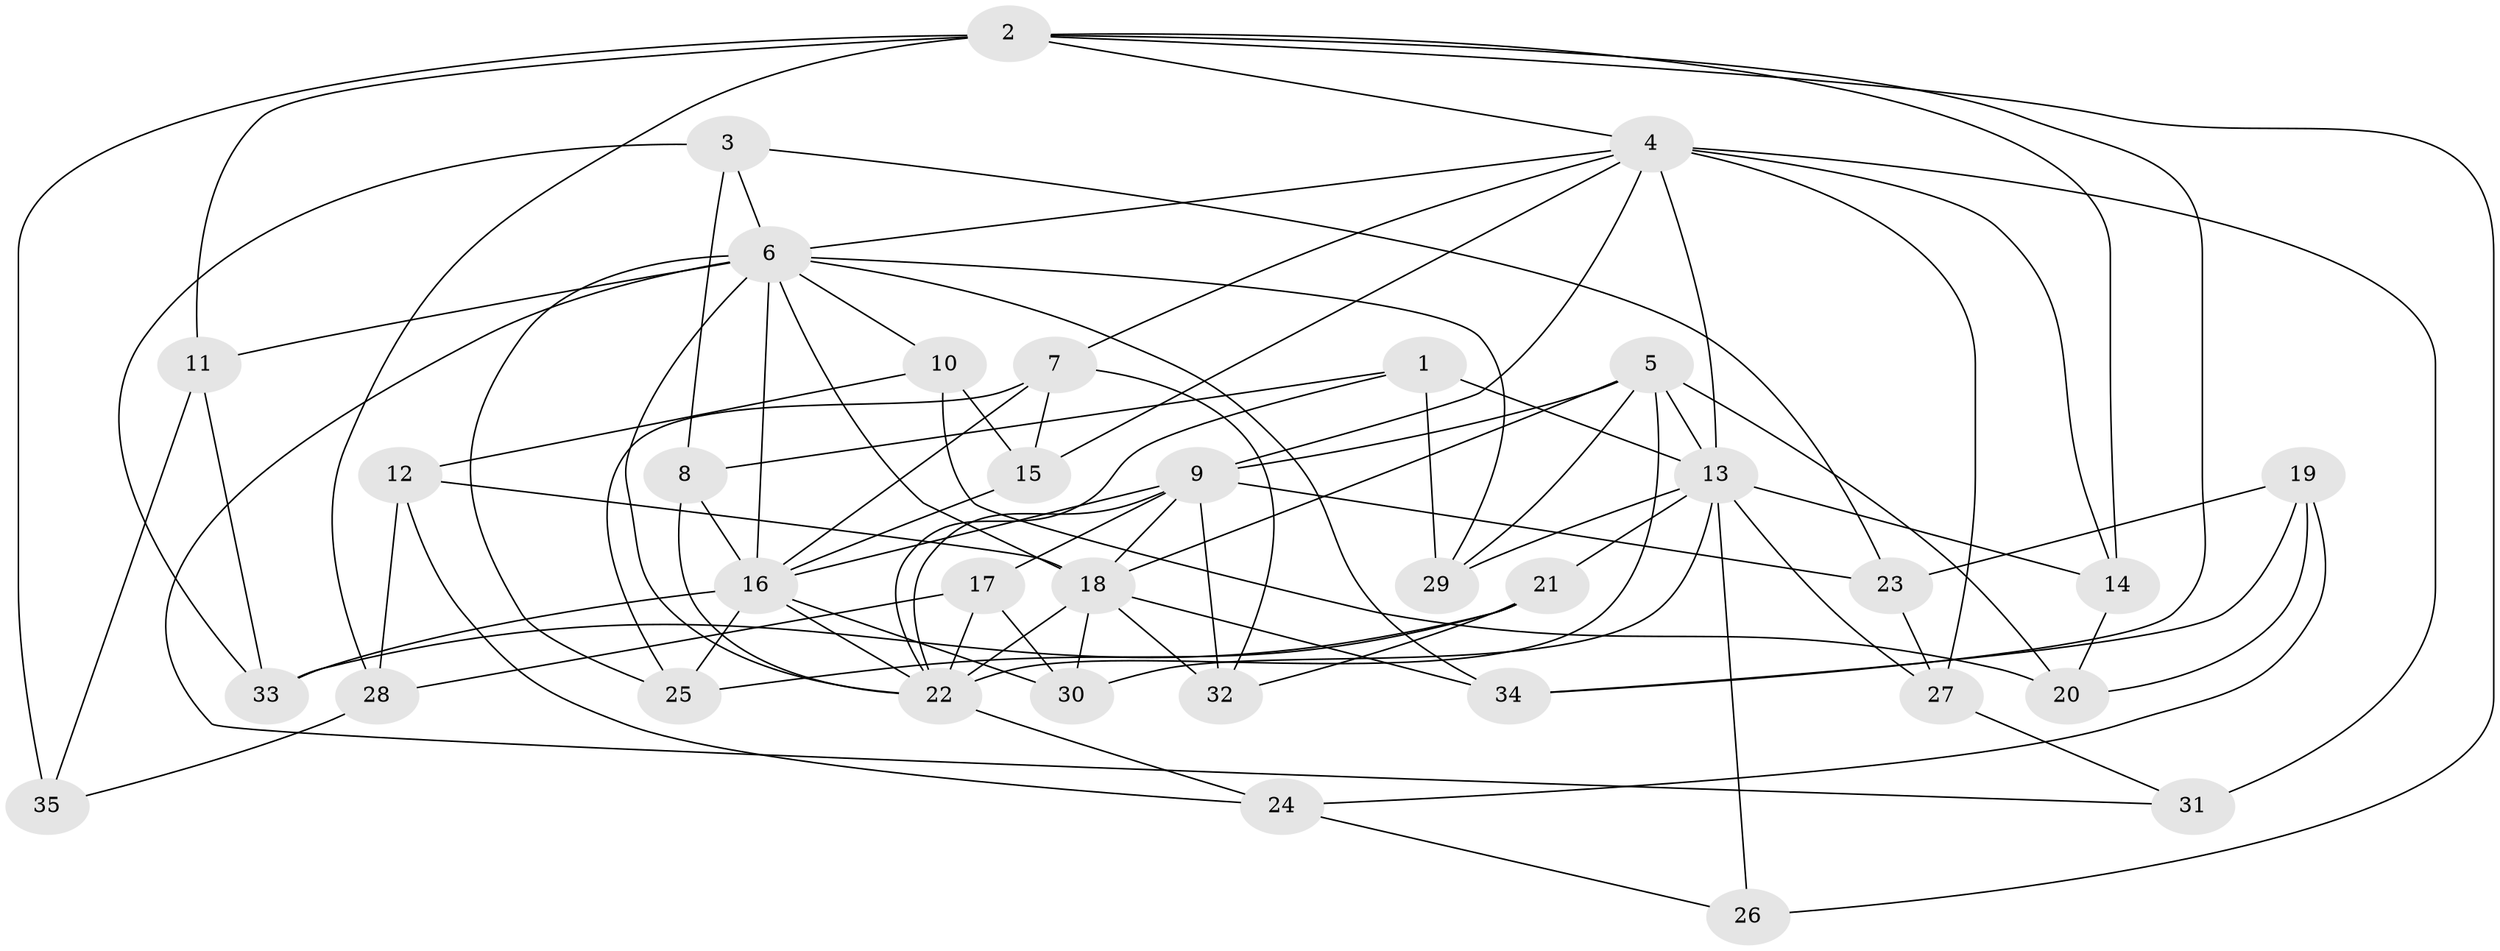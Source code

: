 // original degree distribution, {4: 1.0}
// Generated by graph-tools (version 1.1) at 2025/38/03/09/25 02:38:05]
// undirected, 35 vertices, 89 edges
graph export_dot {
graph [start="1"]
  node [color=gray90,style=filled];
  1;
  2;
  3;
  4;
  5;
  6;
  7;
  8;
  9;
  10;
  11;
  12;
  13;
  14;
  15;
  16;
  17;
  18;
  19;
  20;
  21;
  22;
  23;
  24;
  25;
  26;
  27;
  28;
  29;
  30;
  31;
  32;
  33;
  34;
  35;
  1 -- 8 [weight=1.0];
  1 -- 13 [weight=1.0];
  1 -- 22 [weight=1.0];
  1 -- 29 [weight=1.0];
  2 -- 4 [weight=1.0];
  2 -- 11 [weight=1.0];
  2 -- 14 [weight=1.0];
  2 -- 26 [weight=1.0];
  2 -- 28 [weight=1.0];
  2 -- 34 [weight=1.0];
  2 -- 35 [weight=2.0];
  3 -- 6 [weight=1.0];
  3 -- 8 [weight=1.0];
  3 -- 23 [weight=1.0];
  3 -- 33 [weight=1.0];
  4 -- 6 [weight=1.0];
  4 -- 7 [weight=1.0];
  4 -- 9 [weight=1.0];
  4 -- 13 [weight=1.0];
  4 -- 14 [weight=1.0];
  4 -- 15 [weight=1.0];
  4 -- 27 [weight=1.0];
  4 -- 31 [weight=2.0];
  5 -- 9 [weight=1.0];
  5 -- 13 [weight=1.0];
  5 -- 18 [weight=2.0];
  5 -- 20 [weight=1.0];
  5 -- 22 [weight=2.0];
  5 -- 29 [weight=1.0];
  6 -- 10 [weight=1.0];
  6 -- 11 [weight=1.0];
  6 -- 16 [weight=1.0];
  6 -- 18 [weight=1.0];
  6 -- 22 [weight=2.0];
  6 -- 25 [weight=1.0];
  6 -- 29 [weight=1.0];
  6 -- 31 [weight=1.0];
  6 -- 34 [weight=1.0];
  7 -- 15 [weight=1.0];
  7 -- 16 [weight=2.0];
  7 -- 25 [weight=1.0];
  7 -- 32 [weight=1.0];
  8 -- 16 [weight=1.0];
  8 -- 22 [weight=1.0];
  9 -- 16 [weight=1.0];
  9 -- 17 [weight=1.0];
  9 -- 18 [weight=3.0];
  9 -- 22 [weight=1.0];
  9 -- 23 [weight=1.0];
  9 -- 32 [weight=1.0];
  10 -- 12 [weight=1.0];
  10 -- 15 [weight=1.0];
  10 -- 20 [weight=1.0];
  11 -- 33 [weight=1.0];
  11 -- 35 [weight=1.0];
  12 -- 18 [weight=1.0];
  12 -- 24 [weight=1.0];
  12 -- 28 [weight=1.0];
  13 -- 14 [weight=1.0];
  13 -- 21 [weight=1.0];
  13 -- 26 [weight=2.0];
  13 -- 27 [weight=1.0];
  13 -- 29 [weight=1.0];
  13 -- 30 [weight=1.0];
  14 -- 20 [weight=1.0];
  15 -- 16 [weight=1.0];
  16 -- 22 [weight=1.0];
  16 -- 25 [weight=1.0];
  16 -- 30 [weight=1.0];
  16 -- 33 [weight=1.0];
  17 -- 22 [weight=1.0];
  17 -- 28 [weight=1.0];
  17 -- 30 [weight=1.0];
  18 -- 22 [weight=2.0];
  18 -- 30 [weight=1.0];
  18 -- 32 [weight=1.0];
  18 -- 34 [weight=1.0];
  19 -- 20 [weight=1.0];
  19 -- 23 [weight=1.0];
  19 -- 24 [weight=1.0];
  19 -- 34 [weight=1.0];
  21 -- 25 [weight=1.0];
  21 -- 32 [weight=1.0];
  21 -- 33 [weight=1.0];
  22 -- 24 [weight=1.0];
  23 -- 27 [weight=1.0];
  24 -- 26 [weight=1.0];
  27 -- 31 [weight=1.0];
  28 -- 35 [weight=1.0];
}
